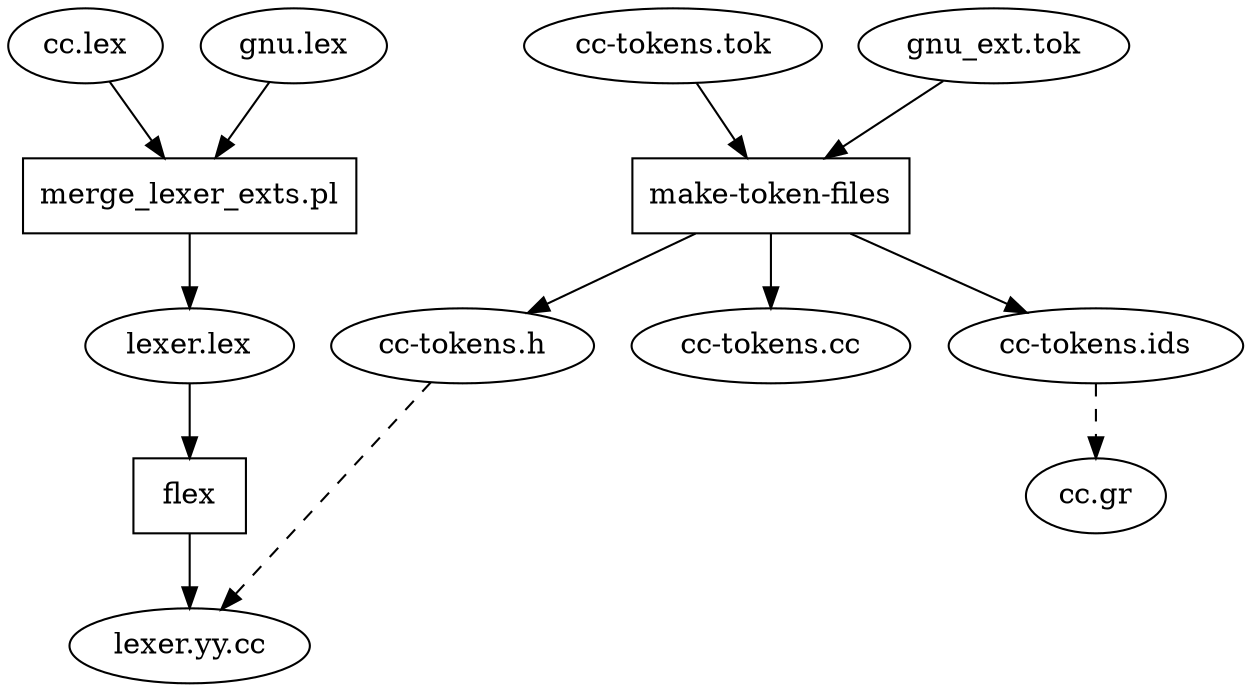 // lexer_build.dot
// information flow for building the Elsa lexer

digraph "Elsa Lexer Build Process" {

  // ------- left half: produce lexer.yy.cc -------

  "cc.lex" [
    URL = "cc.lex"
  ];

  "cc.lex" -> "merge_lexer_exts.pl";
  "gnu.lex" -> "merge_lexer_exts.pl";

  "merge_lexer_exts.pl" [
    shape = rectangle
  ];

  "merge_lexer_exts.pl" -> "lexer.lex";
  "lexer.lex" -> "flex";

  "flex" [
    shape = rectangle
  ];

  "flex" -> "lexer.yy.cc";


  // ------- right half: produce cc-tokens.* -------

  "cc-tokens.tok" -> "make-token-files";
  "gnu_ext.tok" -> "make-token-files";

  "make-token-files" [
    shape = rectangle
  ];

  "make-token-files" -> "cc-tokens.h";
  "make-token-files" -> "cc-tokens.cc";
  "make-token-files" -> "cc-tokens.ids";


  // ------- extra --------

  "cc-tokens.h" -> "lexer.yy.cc" [
    style = dashed
    constraint = false
  ];

  "cc-tokens.ids" -> "cc.gr" [
    style = dashed
  ];

}
